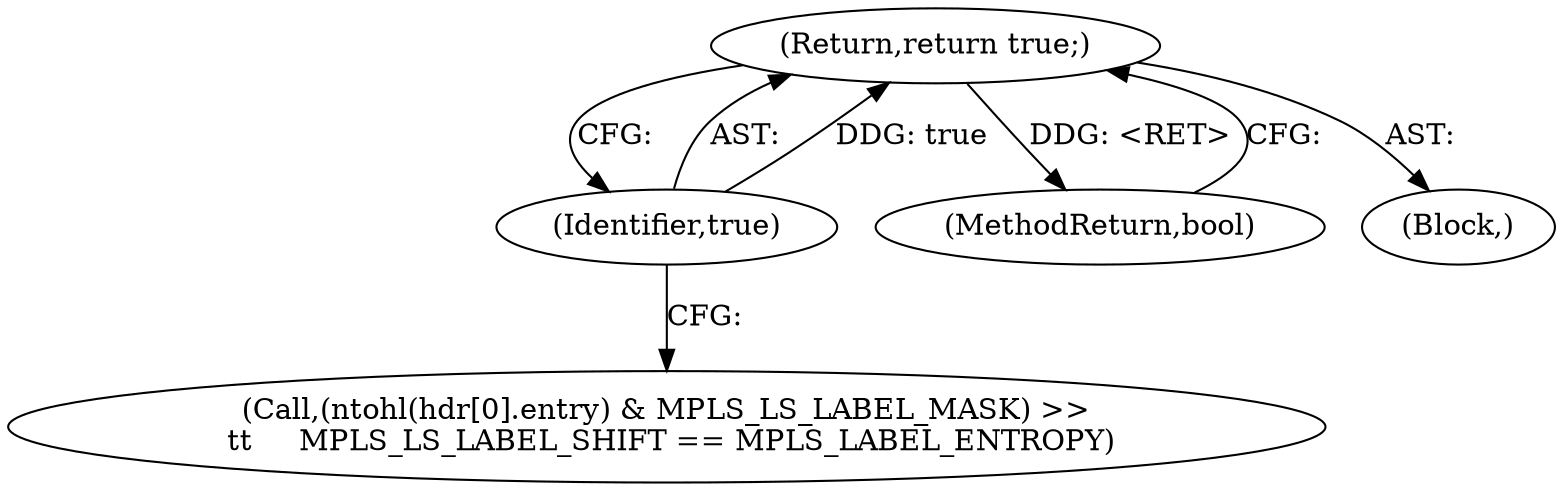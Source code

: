 digraph "1_linux_a6e544b0a88b53114bfa5a57e21b7be7a8dfc9d0@del" {
"1000557" [label="(Return,return true;)"];
"1000558" [label="(Identifier,true)"];
"1000502" [label="(Call,(ntohl(hdr[0].entry) & MPLS_LS_LABEL_MASK) >>\n \t\t     MPLS_LS_LABEL_SHIFT == MPLS_LABEL_ENTROPY)"];
"1000812" [label="(MethodReturn,bool)"];
"1000557" [label="(Return,return true;)"];
"1000481" [label="(Block,)"];
"1000558" [label="(Identifier,true)"];
"1000557" -> "1000481"  [label="AST: "];
"1000557" -> "1000558"  [label="CFG: "];
"1000558" -> "1000557"  [label="AST: "];
"1000812" -> "1000557"  [label="CFG: "];
"1000557" -> "1000812"  [label="DDG: <RET>"];
"1000558" -> "1000557"  [label="DDG: true"];
"1000558" -> "1000502"  [label="CFG: "];
}
